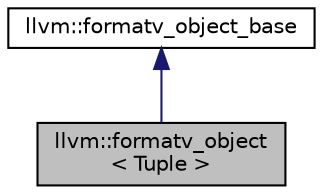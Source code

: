 digraph "llvm::formatv_object&lt; Tuple &gt;"
{
 // LATEX_PDF_SIZE
  bgcolor="transparent";
  edge [fontname="Helvetica",fontsize="10",labelfontname="Helvetica",labelfontsize="10"];
  node [fontname="Helvetica",fontsize="10",shape="box"];
  Node1 [label="llvm::formatv_object\l\< Tuple \>",height=0.2,width=0.4,color="black", fillcolor="grey75", style="filled", fontcolor="black",tooltip=" "];
  Node2 -> Node1 [dir="back",color="midnightblue",fontsize="10",style="solid",fontname="Helvetica"];
  Node2 [label="llvm::formatv_object_base",height=0.2,width=0.4,color="black",URL="$classllvm_1_1formatv__object__base.html",tooltip=" "];
}
